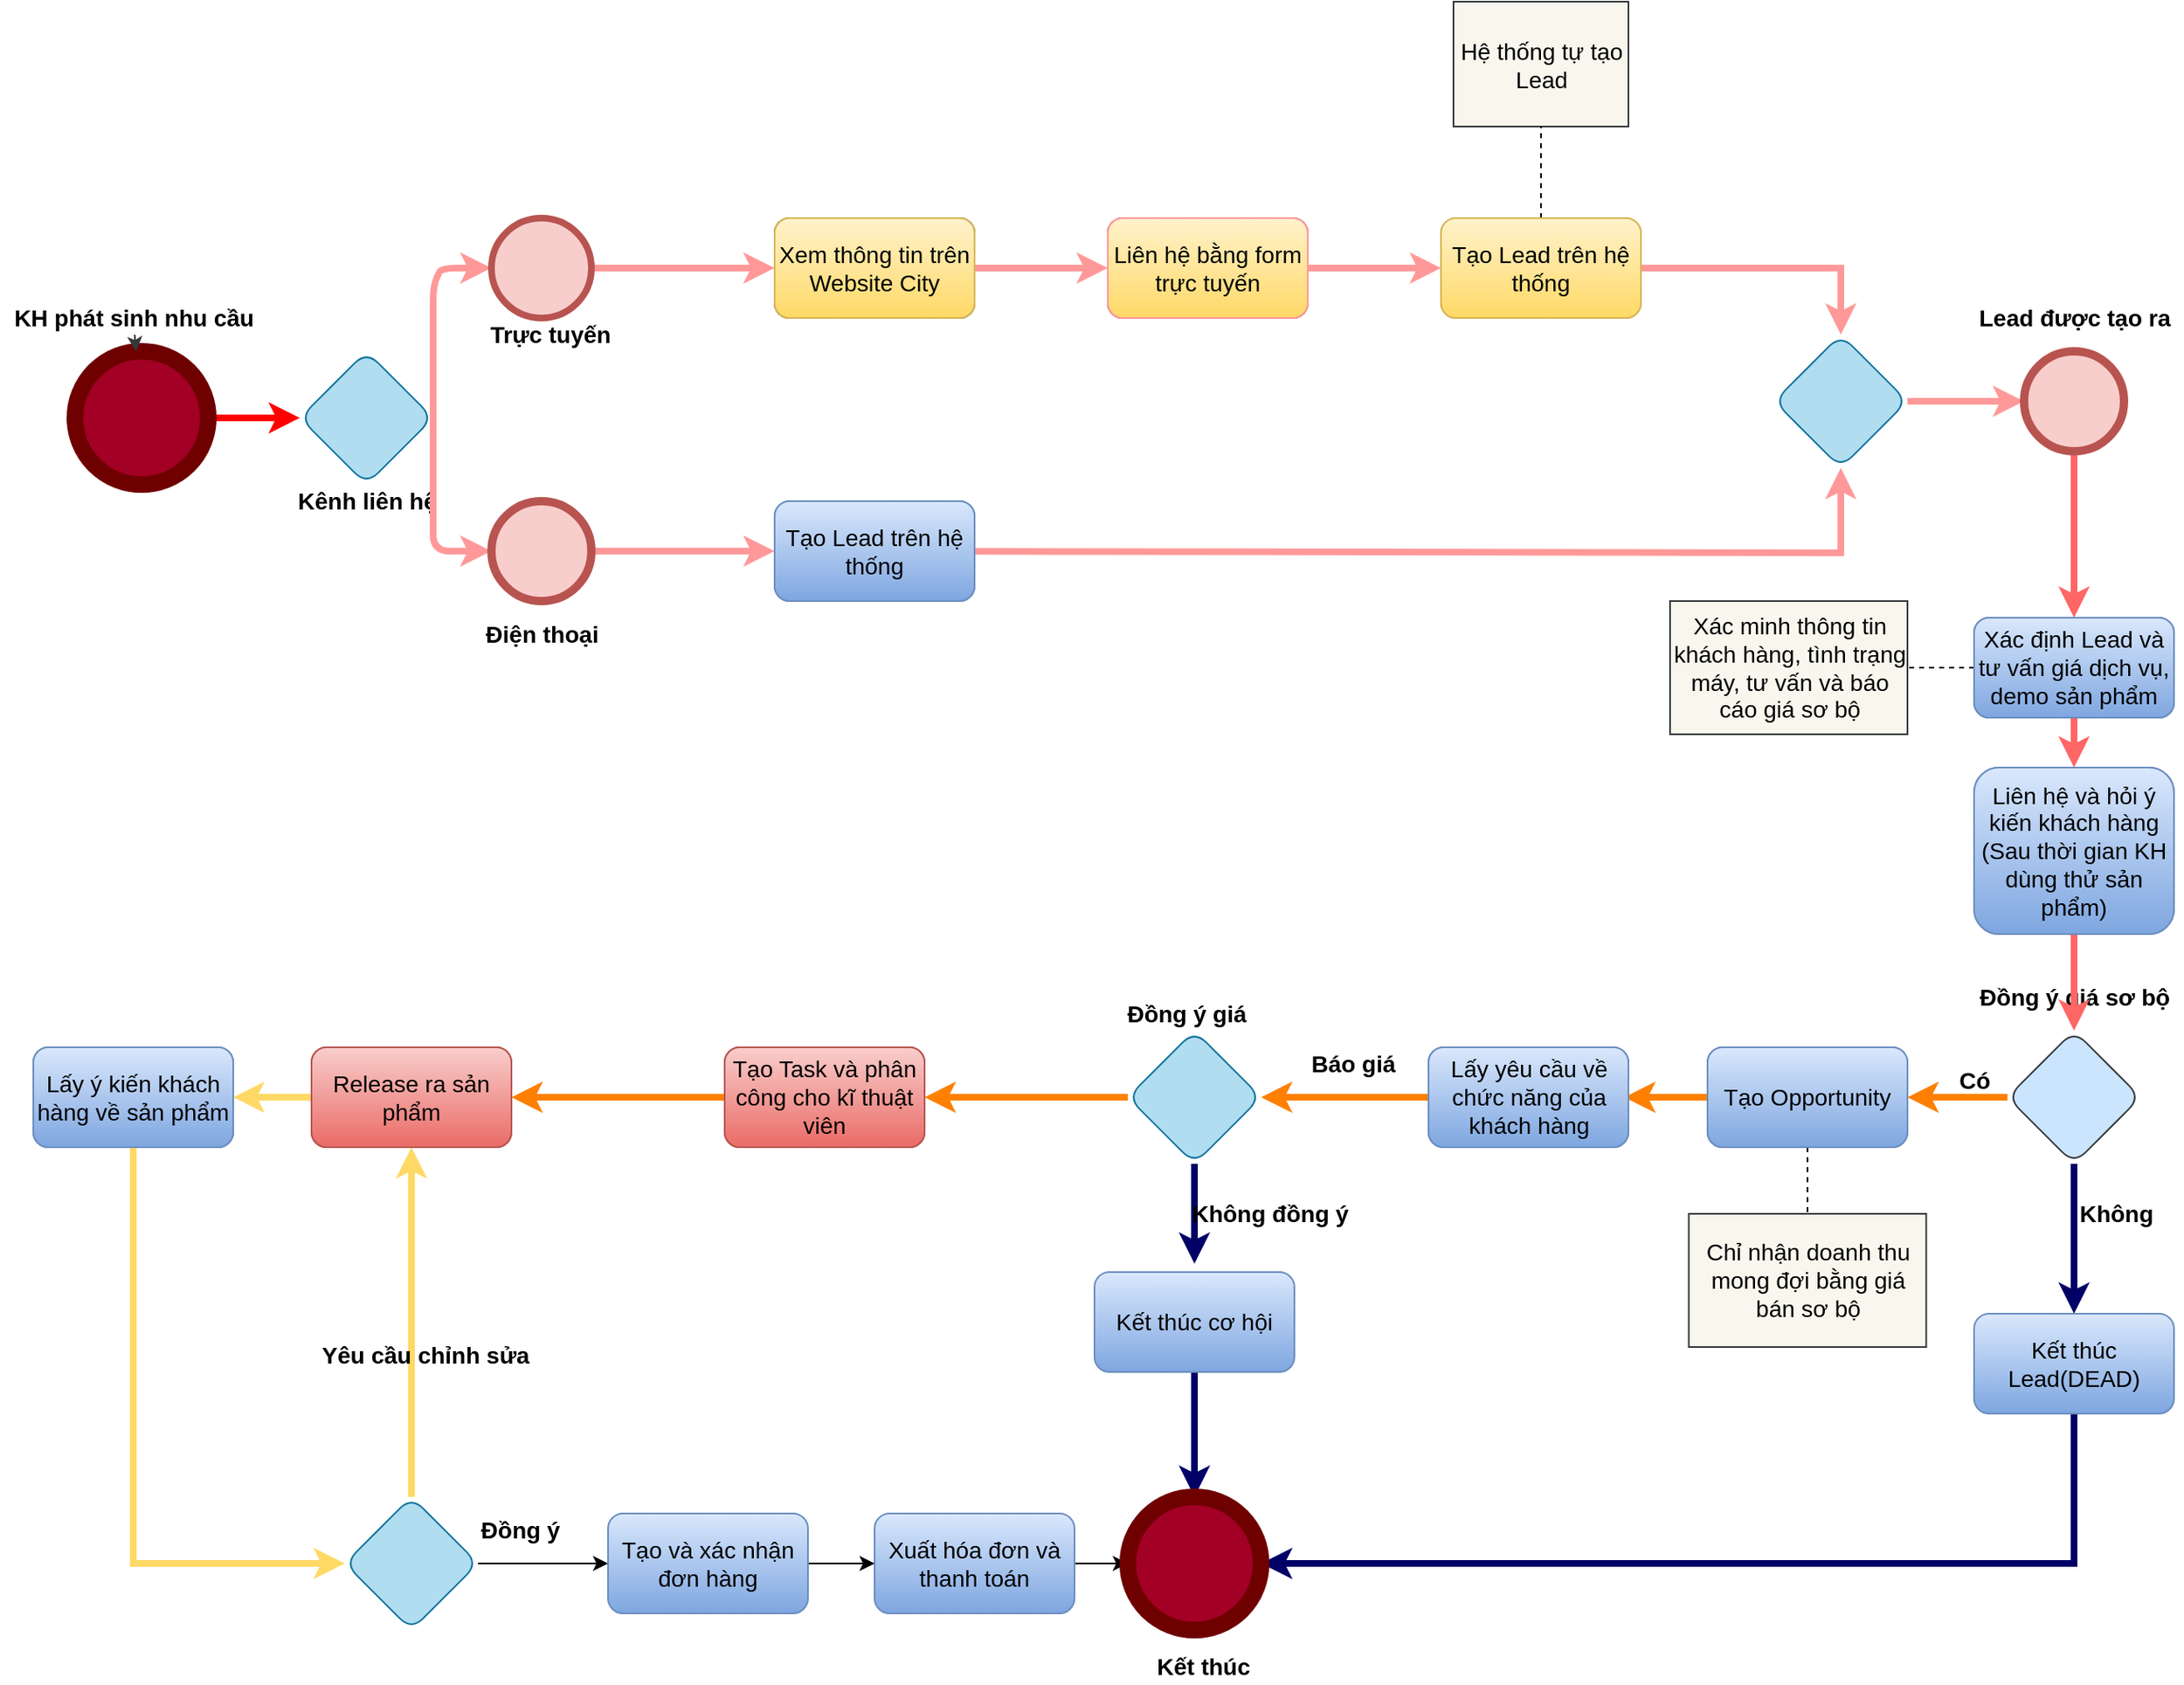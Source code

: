 <mxfile version="13.10.0" type="github">
  <diagram id="Qpi55SOyXjOFOmFOabGc" name="Page-1">
    <mxGraphModel dx="3119" dy="2265" grid="1" gridSize="10" guides="1" tooltips="1" connect="1" arrows="1" fold="1" page="1" pageScale="1" pageWidth="827" pageHeight="1169" background="none" math="0" shadow="0">
      <root>
        <mxCell id="0" />
        <mxCell id="1" parent="0" />
        <mxCell id="qd5R296KpSwkzRTT0nPw-32" value="" style="edgeStyle=none;rounded=0;orthogonalLoop=1;jettySize=auto;html=1;fontSize=14;strokeColor=#FF0000;strokeWidth=4;" edge="1" parent="1" source="vkYcAOggnafAFVCEIuby-1" target="qd5R296KpSwkzRTT0nPw-31">
          <mxGeometry relative="1" as="geometry" />
        </mxCell>
        <mxCell id="vkYcAOggnafAFVCEIuby-1" value="" style="ellipse;whiteSpace=wrap;html=1;fillColor=#a20025;strokeColor=#6F0000;fontColor=#ffffff;strokeWidth=10;fontSize=14;" parent="1" vertex="1">
          <mxGeometry x="-60" y="120" width="80" height="80" as="geometry" />
        </mxCell>
        <mxCell id="qd5R296KpSwkzRTT0nPw-144" value="" style="edgeStyle=none;rounded=0;orthogonalLoop=1;jettySize=auto;html=1;fillColor=#ffcc99;strokeColor=#36393d;fontSize=14;" edge="1" parent="1" source="vkYcAOggnafAFVCEIuby-2" target="vkYcAOggnafAFVCEIuby-1">
          <mxGeometry relative="1" as="geometry" />
        </mxCell>
        <mxCell id="vkYcAOggnafAFVCEIuby-2" value="&lt;font style=&quot;vertical-align: inherit; font-size: 14px;&quot;&gt;&lt;font style=&quot;vertical-align: inherit; font-size: 14px;&quot;&gt;KH phát sinh nhu cầu&lt;/font&gt;&lt;/font&gt;" style="text;html=1;align=center;verticalAlign=middle;resizable=0;points=[];autosize=1;fontSize=14;fontStyle=1" parent="1" vertex="1">
          <mxGeometry x="-105" y="90" width="160" height="20" as="geometry" />
        </mxCell>
        <mxCell id="vkYcAOggnafAFVCEIuby-5" value="&lt;font style=&quot;vertical-align: inherit; font-size: 14px;&quot;&gt;&lt;font style=&quot;vertical-align: inherit; font-size: 14px;&quot;&gt;Kênh liên hệ&lt;/font&gt;&lt;/font&gt;" style="text;html=1;align=center;verticalAlign=middle;resizable=0;points=[];autosize=1;fontSize=14;fontStyle=1" parent="1" vertex="1">
          <mxGeometry x="65" y="200" width="100" height="20" as="geometry" />
        </mxCell>
        <mxCell id="vkYcAOggnafAFVCEIuby-11" value="" style="endArrow=classic;html=1;exitX=1;exitY=0.5;exitDx=0;exitDy=0;entryX=0;entryY=0.5;entryDx=0;entryDy=0;fontSize=14;endSize=6;strokeWidth=4;strokeColor=#FF9999;" parent="1" edge="1" target="qd5R296KpSwkzRTT0nPw-64">
          <mxGeometry width="50" height="50" relative="1" as="geometry">
            <mxPoint x="155" y="160" as="sourcePoint" />
            <mxPoint x="185" y="80" as="targetPoint" />
            <Array as="points">
              <mxPoint x="155" y="80" />
              <mxPoint x="160" y="70" />
            </Array>
          </mxGeometry>
        </mxCell>
        <mxCell id="vkYcAOggnafAFVCEIuby-12" value="" style="endArrow=classic;html=1;exitX=1;exitY=0.5;exitDx=0;exitDy=0;entryX=0;entryY=0.5;entryDx=0;entryDy=0;entryPerimeter=0;fontSize=14;endSize=6;strokeWidth=4;strokeColor=#FF9999;" parent="1" edge="1" target="qd5R296KpSwkzRTT0nPw-65">
          <mxGeometry width="50" height="50" relative="1" as="geometry">
            <mxPoint x="155" y="160" as="sourcePoint" />
            <mxPoint x="185" y="250" as="targetPoint" />
            <Array as="points">
              <mxPoint x="155" y="240" />
            </Array>
          </mxGeometry>
        </mxCell>
        <mxCell id="vkYcAOggnafAFVCEIuby-15" value="" style="edgeStyle=orthogonalEdgeStyle;rounded=0;orthogonalLoop=1;jettySize=auto;html=1;fontSize=14;endSize=6;strokeWidth=4;strokeColor=#FF9999;" parent="1" source="vkYcAOggnafAFVCEIuby-13" target="vkYcAOggnafAFVCEIuby-14" edge="1">
          <mxGeometry relative="1" as="geometry" />
        </mxCell>
        <mxCell id="vkYcAOggnafAFVCEIuby-13" value="&lt;font style=&quot;vertical-align: inherit; font-size: 14px;&quot;&gt;&lt;font style=&quot;vertical-align: inherit; font-size: 14px;&quot;&gt;Xem thông tin trên Website City&lt;/font&gt;&lt;/font&gt;" style="rounded=1;whiteSpace=wrap;html=1;strokeWidth=1;fontSize=14;" parent="1" vertex="1">
          <mxGeometry x="360" y="40" width="120" height="60" as="geometry" />
        </mxCell>
        <mxCell id="vkYcAOggnafAFVCEIuby-17" value="" style="edgeStyle=orthogonalEdgeStyle;rounded=0;orthogonalLoop=1;jettySize=auto;html=1;fontSize=14;endSize=6;strokeWidth=4;strokeColor=#FF9999;" parent="1" source="vkYcAOggnafAFVCEIuby-14" target="vkYcAOggnafAFVCEIuby-16" edge="1">
          <mxGeometry relative="1" as="geometry" />
        </mxCell>
        <mxCell id="vkYcAOggnafAFVCEIuby-14" value="&lt;font style=&quot;vertical-align: inherit; font-size: 14px;&quot;&gt;&lt;font style=&quot;vertical-align: inherit; font-size: 14px;&quot;&gt;Liên hệ bằng form trực tuyến&lt;/font&gt;&lt;/font&gt;" style="whiteSpace=wrap;html=1;rounded=1;strokeWidth=1;fontSize=14;" parent="1" vertex="1">
          <mxGeometry x="560" y="40" width="120" height="60" as="geometry" />
        </mxCell>
        <mxCell id="qd5R296KpSwkzRTT0nPw-7" value="" style="rounded=0;orthogonalLoop=1;jettySize=auto;html=1;edgeStyle=orthogonalEdgeStyle;fontSize=14;endSize=6;strokeWidth=4;strokeColor=#FF9999;" edge="1" parent="1" source="vkYcAOggnafAFVCEIuby-16" target="qd5R296KpSwkzRTT0nPw-4">
          <mxGeometry relative="1" as="geometry" />
        </mxCell>
        <mxCell id="vkYcAOggnafAFVCEIuby-16" value="&lt;font style=&quot;vertical-align: inherit; font-size: 14px;&quot;&gt;&lt;font style=&quot;vertical-align: inherit; font-size: 14px;&quot;&gt;Tạo Lead trên hệ thống&lt;/font&gt;&lt;/font&gt;" style="whiteSpace=wrap;html=1;rounded=1;strokeWidth=1;fillColor=#fff2cc;strokeColor=#d6b656;gradientColor=#ffd966;fontSize=14;" parent="1" vertex="1">
          <mxGeometry x="760" y="40" width="120" height="60" as="geometry" />
        </mxCell>
        <mxCell id="qd5R296KpSwkzRTT0nPw-69" style="edgeStyle=none;rounded=0;orthogonalLoop=1;jettySize=auto;html=1;entryX=0.5;entryY=1;entryDx=0;entryDy=0;fontSize=14;endSize=6;strokeWidth=4;strokeColor=#FF9999;" edge="1" parent="1" source="qd5R296KpSwkzRTT0nPw-1" target="qd5R296KpSwkzRTT0nPw-4">
          <mxGeometry relative="1" as="geometry">
            <Array as="points">
              <mxPoint x="1000" y="241" />
            </Array>
          </mxGeometry>
        </mxCell>
        <mxCell id="qd5R296KpSwkzRTT0nPw-1" value="&lt;font style=&quot;vertical-align: inherit; font-size: 14px;&quot;&gt;&lt;font style=&quot;vertical-align: inherit; font-size: 14px;&quot;&gt;Tạo Lead trên hệ thống&lt;/font&gt;&lt;/font&gt;" style="whiteSpace=wrap;html=1;rounded=1;gradientColor=#7ea6e0;fillColor=#dae8fc;strokeColor=#6c8ebf;fontSize=14;" vertex="1" parent="1">
          <mxGeometry x="360" y="210" width="120" height="60" as="geometry" />
        </mxCell>
        <mxCell id="qd5R296KpSwkzRTT0nPw-10" value="" style="edgeStyle=none;rounded=0;orthogonalLoop=1;jettySize=auto;html=1;fontSize=14;entryX=0;entryY=0.5;entryDx=0;entryDy=0;strokeColor=#FF9999;strokeWidth=4;" edge="1" parent="1" source="qd5R296KpSwkzRTT0nPw-4" target="qd5R296KpSwkzRTT0nPw-149">
          <mxGeometry relative="1" as="geometry">
            <mxPoint x="1100" y="150" as="targetPoint" />
          </mxGeometry>
        </mxCell>
        <mxCell id="qd5R296KpSwkzRTT0nPw-4" value="" style="rhombus;whiteSpace=wrap;html=1;rounded=1;fontSize=14;fillColor=#b1ddf0;strokeColor=#10739e;" vertex="1" parent="1">
          <mxGeometry x="960" y="110" width="80" height="80" as="geometry" />
        </mxCell>
        <mxCell id="qd5R296KpSwkzRTT0nPw-13" value="" style="edgeStyle=none;rounded=0;orthogonalLoop=1;jettySize=auto;html=1;fontSize=14;exitX=0.5;exitY=1;exitDx=0;exitDy=0;fontColor=#EA6B66;strokeColor=#FF6666;strokeWidth=4;" edge="1" parent="1" source="qd5R296KpSwkzRTT0nPw-149" target="qd5R296KpSwkzRTT0nPw-12">
          <mxGeometry relative="1" as="geometry">
            <mxPoint x="1140" y="190" as="sourcePoint" />
          </mxGeometry>
        </mxCell>
        <mxCell id="qd5R296KpSwkzRTT0nPw-11" value="Lead được tạo ra" style="text;html=1;align=center;verticalAlign=middle;resizable=0;points=[];autosize=1;fontSize=14;fontStyle=1" vertex="1" parent="1">
          <mxGeometry x="1075" y="90" width="130" height="20" as="geometry" />
        </mxCell>
        <mxCell id="qd5R296KpSwkzRTT0nPw-100" style="edgeStyle=orthogonalEdgeStyle;rounded=0;orthogonalLoop=1;jettySize=auto;html=1;entryX=0.5;entryY=0;entryDx=0;entryDy=0;fontSize=14;fontColor=#EA6B66;strokeColor=#FF6666;strokeWidth=4;" edge="1" parent="1" source="qd5R296KpSwkzRTT0nPw-12" target="qd5R296KpSwkzRTT0nPw-98">
          <mxGeometry relative="1" as="geometry" />
        </mxCell>
        <mxCell id="qd5R296KpSwkzRTT0nPw-12" value="Xác định Lead và tư vấn giá dịch vụ, &lt;br style=&quot;font-size: 14px;&quot;&gt;demo sản phẩm" style="whiteSpace=wrap;html=1;rounded=1;gradientColor=#7ea6e0;fillColor=#dae8fc;strokeColor=#6c8ebf;fontSize=14;" vertex="1" parent="1">
          <mxGeometry x="1080" y="280" width="120" height="60" as="geometry" />
        </mxCell>
        <mxCell id="qd5R296KpSwkzRTT0nPw-36" value="" style="edgeStyle=none;rounded=0;orthogonalLoop=1;jettySize=auto;html=1;exitX=0;exitY=0.5;exitDx=0;exitDy=0;fontSize=14;strokeColor=#FF8000;strokeWidth=4;" edge="1" parent="1" source="qd5R296KpSwkzRTT0nPw-14" target="qd5R296KpSwkzRTT0nPw-35">
          <mxGeometry relative="1" as="geometry" />
        </mxCell>
        <mxCell id="qd5R296KpSwkzRTT0nPw-42" value="" style="edgeStyle=none;rounded=0;orthogonalLoop=1;jettySize=auto;html=1;fontSize=14;strokeColor=#000066;strokeWidth=4;" edge="1" parent="1" source="qd5R296KpSwkzRTT0nPw-14" target="qd5R296KpSwkzRTT0nPw-41">
          <mxGeometry relative="1" as="geometry" />
        </mxCell>
        <mxCell id="qd5R296KpSwkzRTT0nPw-14" value="" style="rhombus;whiteSpace=wrap;html=1;rounded=1;fontSize=14;fillColor=#cce5ff;strokeColor=#36393d;" vertex="1" parent="1">
          <mxGeometry x="1100" y="528" width="80" height="80" as="geometry" />
        </mxCell>
        <mxCell id="qd5R296KpSwkzRTT0nPw-31" value="" style="rhombus;whiteSpace=wrap;html=1;rounded=1;fontSize=14;fillColor=#b1ddf0;strokeColor=#10739e;" vertex="1" parent="1">
          <mxGeometry x="75" y="120" width="80" height="80" as="geometry" />
        </mxCell>
        <mxCell id="qd5R296KpSwkzRTT0nPw-33" value="Đồng ý giá sơ bộ" style="text;html=1;align=center;verticalAlign=middle;resizable=0;points=[];autosize=1;fontSize=14;fontStyle=1" vertex="1" parent="1">
          <mxGeometry x="1075" y="498" width="130" height="20" as="geometry" />
        </mxCell>
        <mxCell id="qd5R296KpSwkzRTT0nPw-38" value="" style="edgeStyle=none;rounded=0;orthogonalLoop=1;jettySize=auto;html=1;fontSize=14;strokeColor=#FF8000;strokeWidth=4;" edge="1" parent="1" source="qd5R296KpSwkzRTT0nPw-35">
          <mxGeometry relative="1" as="geometry">
            <mxPoint x="870" y="568" as="targetPoint" />
          </mxGeometry>
        </mxCell>
        <mxCell id="qd5R296KpSwkzRTT0nPw-35" value="Tạo Opportunity" style="whiteSpace=wrap;html=1;rounded=1;gradientColor=#7ea6e0;fillColor=#dae8fc;strokeColor=#6c8ebf;fontSize=14;" vertex="1" parent="1">
          <mxGeometry x="920" y="538" width="120" height="60" as="geometry" />
        </mxCell>
        <mxCell id="qd5R296KpSwkzRTT0nPw-48" value="" style="edgeStyle=none;rounded=0;orthogonalLoop=1;jettySize=auto;html=1;exitX=0;exitY=0.5;exitDx=0;exitDy=0;fontSize=14;strokeColor=#FF8000;strokeWidth=4;" edge="1" parent="1" source="qd5R296KpSwkzRTT0nPw-105" target="qd5R296KpSwkzRTT0nPw-47">
          <mxGeometry relative="1" as="geometry">
            <mxPoint x="722" y="568" as="sourcePoint" />
          </mxGeometry>
        </mxCell>
        <mxCell id="qd5R296KpSwkzRTT0nPw-119" style="edgeStyle=orthogonalEdgeStyle;rounded=0;orthogonalLoop=1;jettySize=auto;html=1;entryX=1;entryY=0.5;entryDx=0;entryDy=0;fontSize=14;strokeColor=#FF8000;strokeWidth=4;" edge="1" parent="1" source="qd5R296KpSwkzRTT0nPw-37" target="qd5R296KpSwkzRTT0nPw-50">
          <mxGeometry relative="1" as="geometry" />
        </mxCell>
        <mxCell id="qd5R296KpSwkzRTT0nPw-37" value="Tạo Task và phân công cho kĩ thuật viên" style="whiteSpace=wrap;html=1;rounded=1;fillColor=#f8cecc;strokeColor=#b85450;gradientColor=#ea6b66;fontSize=14;" vertex="1" parent="1">
          <mxGeometry x="330" y="538" width="120" height="60" as="geometry" />
        </mxCell>
        <mxCell id="qd5R296KpSwkzRTT0nPw-63" style="edgeStyle=none;rounded=0;orthogonalLoop=1;jettySize=auto;html=1;entryX=1;entryY=0.5;entryDx=0;entryDy=0;exitX=0.5;exitY=1;exitDx=0;exitDy=0;fontSize=14;strokeColor=#000066;strokeWidth=4;" edge="1" parent="1" source="qd5R296KpSwkzRTT0nPw-41" target="qd5R296KpSwkzRTT0nPw-58">
          <mxGeometry relative="1" as="geometry">
            <Array as="points">
              <mxPoint x="1140" y="848" />
            </Array>
          </mxGeometry>
        </mxCell>
        <mxCell id="qd5R296KpSwkzRTT0nPw-41" value="Kết thúc Lead(DEAD)" style="whiteSpace=wrap;html=1;rounded=1;gradientColor=#7ea6e0;fillColor=#dae8fc;strokeColor=#6c8ebf;fontSize=14;" vertex="1" parent="1">
          <mxGeometry x="1080" y="698" width="120" height="60" as="geometry" />
        </mxCell>
        <mxCell id="qd5R296KpSwkzRTT0nPw-43" value="Không" style="text;html=1;align=center;verticalAlign=middle;resizable=0;points=[];autosize=1;fontSize=14;fontStyle=1" vertex="1" parent="1">
          <mxGeometry x="1135" y="628" width="60" height="20" as="geometry" />
        </mxCell>
        <mxCell id="qd5R296KpSwkzRTT0nPw-44" value="Có" style="text;html=1;align=center;verticalAlign=middle;resizable=0;points=[];autosize=1;fontSize=14;fontStyle=1" vertex="1" parent="1">
          <mxGeometry x="1065" y="548" width="30" height="20" as="geometry" />
        </mxCell>
        <mxCell id="qd5R296KpSwkzRTT0nPw-87" style="edgeStyle=orthogonalEdgeStyle;rounded=0;orthogonalLoop=1;jettySize=auto;html=1;fontSize=14;strokeColor=#000066;strokeWidth=4;" edge="1" parent="1" source="qd5R296KpSwkzRTT0nPw-47">
          <mxGeometry relative="1" as="geometry">
            <mxPoint x="612" y="668" as="targetPoint" />
          </mxGeometry>
        </mxCell>
        <mxCell id="qd5R296KpSwkzRTT0nPw-123" style="edgeStyle=orthogonalEdgeStyle;rounded=0;orthogonalLoop=1;jettySize=auto;html=1;fontSize=14;strokeColor=#FF8000;strokeWidth=4;" edge="1" parent="1" source="qd5R296KpSwkzRTT0nPw-47" target="qd5R296KpSwkzRTT0nPw-37">
          <mxGeometry relative="1" as="geometry" />
        </mxCell>
        <mxCell id="qd5R296KpSwkzRTT0nPw-47" value="" style="rhombus;whiteSpace=wrap;html=1;rounded=1;fontSize=14;fillColor=#b1ddf0;strokeColor=#10739e;" vertex="1" parent="1">
          <mxGeometry x="572" y="528" width="80" height="80" as="geometry" />
        </mxCell>
        <mxCell id="qd5R296KpSwkzRTT0nPw-49" value="Báo giá" style="text;html=1;align=center;verticalAlign=middle;resizable=0;points=[];autosize=1;fontSize=14;fontStyle=1;strokeWidth=4;" vertex="1" parent="1">
          <mxGeometry x="672" y="538" width="70" height="20" as="geometry" />
        </mxCell>
        <mxCell id="qd5R296KpSwkzRTT0nPw-110" value="" style="edgeStyle=orthogonalEdgeStyle;rounded=0;orthogonalLoop=1;jettySize=auto;html=1;fontSize=14;fillColor=#fad7ac;strokeColor=#FFD966;strokeWidth=4;" edge="1" parent="1" source="qd5R296KpSwkzRTT0nPw-50" target="qd5R296KpSwkzRTT0nPw-107">
          <mxGeometry relative="1" as="geometry" />
        </mxCell>
        <mxCell id="qd5R296KpSwkzRTT0nPw-50" value="Release ra sản phẩm" style="whiteSpace=wrap;html=1;rounded=1;fillColor=#f8cecc;strokeColor=#b85450;gradientColor=#ea6b66;fontSize=14;" vertex="1" parent="1">
          <mxGeometry x="82" y="538" width="120" height="60" as="geometry" />
        </mxCell>
        <mxCell id="qd5R296KpSwkzRTT0nPw-59" value="" style="edgeStyle=none;rounded=0;orthogonalLoop=1;jettySize=auto;html=1;fontSize=14;" edge="1" parent="1" source="qd5R296KpSwkzRTT0nPw-56" target="qd5R296KpSwkzRTT0nPw-58">
          <mxGeometry relative="1" as="geometry" />
        </mxCell>
        <mxCell id="qd5R296KpSwkzRTT0nPw-56" value="Xuất hóa đơn và thanh toán" style="whiteSpace=wrap;html=1;rounded=1;gradientColor=#7ea6e0;fillColor=#dae8fc;strokeColor=#6c8ebf;fontSize=14;" vertex="1" parent="1">
          <mxGeometry x="420" y="818" width="120" height="60" as="geometry" />
        </mxCell>
        <mxCell id="qd5R296KpSwkzRTT0nPw-68" value="" style="edgeStyle=none;rounded=0;orthogonalLoop=1;jettySize=auto;html=1;fontSize=14;endSize=6;strokeWidth=4;strokeColor=#FF9999;" edge="1" parent="1" source="qd5R296KpSwkzRTT0nPw-64" target="vkYcAOggnafAFVCEIuby-13">
          <mxGeometry relative="1" as="geometry" />
        </mxCell>
        <mxCell id="qd5R296KpSwkzRTT0nPw-64" value="" style="ellipse;whiteSpace=wrap;html=1;aspect=fixed;strokeWidth=4;fillColor=#f8cecc;strokeColor=#b85450;fontSize=14;" vertex="1" parent="1">
          <mxGeometry x="190" y="40" width="60" height="60" as="geometry" />
        </mxCell>
        <mxCell id="qd5R296KpSwkzRTT0nPw-70" value="" style="edgeStyle=none;rounded=0;orthogonalLoop=1;jettySize=auto;html=1;fontSize=14;endSize=6;strokeWidth=4;strokeColor=#FF9999;" edge="1" parent="1" source="qd5R296KpSwkzRTT0nPw-65" target="qd5R296KpSwkzRTT0nPw-1">
          <mxGeometry relative="1" as="geometry" />
        </mxCell>
        <mxCell id="qd5R296KpSwkzRTT0nPw-65" value="" style="ellipse;whiteSpace=wrap;html=1;aspect=fixed;strokeWidth=5;fillColor=#f8cecc;strokeColor=#b85450;fontSize=14;" vertex="1" parent="1">
          <mxGeometry x="190" y="210" width="60" height="60" as="geometry" />
        </mxCell>
        <mxCell id="qd5R296KpSwkzRTT0nPw-66" value="Trực tuyến" style="text;html=1;align=center;verticalAlign=middle;resizable=0;points=[];autosize=1;fontSize=14;fontStyle=1" vertex="1" parent="1">
          <mxGeometry x="180" y="100" width="90" height="20" as="geometry" />
        </mxCell>
        <mxCell id="qd5R296KpSwkzRTT0nPw-67" value="Điện thoại" style="text;html=1;align=center;verticalAlign=middle;resizable=0;points=[];autosize=1;fontSize=14;fontStyle=1" vertex="1" parent="1">
          <mxGeometry x="180" y="280" width="80" height="20" as="geometry" />
        </mxCell>
        <mxCell id="qd5R296KpSwkzRTT0nPw-78" value="Hệ thống tự tạo Lead" style="rounded=0;whiteSpace=wrap;html=1;strokeColor=#36393d;strokeWidth=1;fontSize=14;fillColor=#f9f7ed;" vertex="1" parent="1">
          <mxGeometry x="767.5" y="-90" width="105" height="75" as="geometry" />
        </mxCell>
        <mxCell id="qd5R296KpSwkzRTT0nPw-80" value="" style="endArrow=none;dashed=1;html=1;exitX=0.5;exitY=0;exitDx=0;exitDy=0;entryX=0.5;entryY=1;entryDx=0;entryDy=0;fontSize=14;" edge="1" parent="1" source="vkYcAOggnafAFVCEIuby-16" target="qd5R296KpSwkzRTT0nPw-78">
          <mxGeometry width="50" height="50" relative="1" as="geometry">
            <mxPoint x="610" as="sourcePoint" />
            <mxPoint x="660" y="-50" as="targetPoint" />
          </mxGeometry>
        </mxCell>
        <mxCell id="qd5R296KpSwkzRTT0nPw-82" value="Xác minh thông tin khách hàng, tình trạng máy, tư vấn và báo cáo giá sơ bộ" style="rounded=0;whiteSpace=wrap;html=1;strokeColor=#36393d;strokeWidth=1;fontSize=14;fillColor=#f9f7ed;" vertex="1" parent="1">
          <mxGeometry x="897.5" y="270" width="142.5" height="80" as="geometry" />
        </mxCell>
        <mxCell id="qd5R296KpSwkzRTT0nPw-83" value="" style="endArrow=none;dashed=1;html=1;exitX=0;exitY=0.5;exitDx=0;exitDy=0;entryX=1;entryY=0.5;entryDx=0;entryDy=0;fontSize=14;" edge="1" parent="1" source="qd5R296KpSwkzRTT0nPw-12" target="qd5R296KpSwkzRTT0nPw-82">
          <mxGeometry width="50" height="50" relative="1" as="geometry">
            <mxPoint x="990" y="412" as="sourcePoint" />
            <mxPoint x="990" y="357" as="targetPoint" />
          </mxGeometry>
        </mxCell>
        <mxCell id="qd5R296KpSwkzRTT0nPw-84" value="Chỉ nhận doanh thu mong đợi bằng giá bán sơ bộ" style="rounded=0;whiteSpace=wrap;html=1;strokeColor=#36393d;strokeWidth=1;fontSize=14;fillColor=#f9f7ed;" vertex="1" parent="1">
          <mxGeometry x="908.75" y="638" width="142.5" height="80" as="geometry" />
        </mxCell>
        <mxCell id="qd5R296KpSwkzRTT0nPw-85" value="" style="endArrow=none;dashed=1;html=1;exitX=0.5;exitY=1;exitDx=0;exitDy=0;entryX=0.5;entryY=0;entryDx=0;entryDy=0;fontSize=14;" edge="1" parent="1" source="qd5R296KpSwkzRTT0nPw-35" target="qd5R296KpSwkzRTT0nPw-84">
          <mxGeometry width="50" height="50" relative="1" as="geometry">
            <mxPoint x="1090" y="438" as="sourcePoint" />
            <mxPoint x="1002.5" y="438" as="targetPoint" />
          </mxGeometry>
        </mxCell>
        <mxCell id="qd5R296KpSwkzRTT0nPw-86" value="Đồng ý giá" style="text;html=1;align=center;verticalAlign=middle;resizable=0;points=[];autosize=1;fontSize=14;fontStyle=1" vertex="1" parent="1">
          <mxGeometry x="562" y="508" width="90" height="20" as="geometry" />
        </mxCell>
        <mxCell id="qd5R296KpSwkzRTT0nPw-88" value="Không đồng ý" style="text;html=1;align=center;verticalAlign=middle;resizable=0;points=[];autosize=1;fontSize=14;fontStyle=1" vertex="1" parent="1">
          <mxGeometry x="602" y="628" width="110" height="20" as="geometry" />
        </mxCell>
        <mxCell id="qd5R296KpSwkzRTT0nPw-90" style="edgeStyle=orthogonalEdgeStyle;rounded=0;orthogonalLoop=1;jettySize=auto;html=1;fontSize=14;strokeColor=#000066;strokeWidth=4;" edge="1" parent="1" source="qd5R296KpSwkzRTT0nPw-89" target="qd5R296KpSwkzRTT0nPw-58">
          <mxGeometry relative="1" as="geometry" />
        </mxCell>
        <mxCell id="qd5R296KpSwkzRTT0nPw-89" value="Kết thúc cơ hội" style="rounded=1;whiteSpace=wrap;html=1;strokeColor=#6c8ebf;strokeWidth=1;gradientColor=#7ea6e0;fillColor=#dae8fc;fontSize=14;" vertex="1" parent="1">
          <mxGeometry x="552" y="673" width="120" height="60" as="geometry" />
        </mxCell>
        <mxCell id="qd5R296KpSwkzRTT0nPw-101" style="edgeStyle=orthogonalEdgeStyle;rounded=0;orthogonalLoop=1;jettySize=auto;html=1;fontSize=14;fontColor=#EA6B66;strokeColor=#FF6666;strokeWidth=4;" edge="1" parent="1" source="qd5R296KpSwkzRTT0nPw-98" target="qd5R296KpSwkzRTT0nPw-14">
          <mxGeometry relative="1" as="geometry" />
        </mxCell>
        <mxCell id="qd5R296KpSwkzRTT0nPw-98" value="Liên hệ và hỏi ý kiến khách hàng&lt;br style=&quot;font-size: 14px;&quot;&gt;(Sau thời gian KH dùng thử sản phẩm)" style="rounded=1;whiteSpace=wrap;html=1;strokeColor=#6c8ebf;strokeWidth=1;gradientColor=#7ea6e0;fillColor=#dae8fc;fontSize=14;" vertex="1" parent="1">
          <mxGeometry x="1080" y="370" width="120" height="100" as="geometry" />
        </mxCell>
        <mxCell id="qd5R296KpSwkzRTT0nPw-105" value="Lấy yêu cầu về chức năng của khách hàng" style="rounded=1;whiteSpace=wrap;html=1;strokeColor=#6c8ebf;strokeWidth=1;gradientColor=#7ea6e0;fillColor=#dae8fc;fontSize=14;" vertex="1" parent="1">
          <mxGeometry x="752.5" y="538" width="120" height="60" as="geometry" />
        </mxCell>
        <mxCell id="qd5R296KpSwkzRTT0nPw-143" style="edgeStyle=none;rounded=0;orthogonalLoop=1;jettySize=auto;html=1;entryX=0;entryY=0.5;entryDx=0;entryDy=0;fontSize=14;fillColor=#fad7ac;strokeColor=#FFD966;strokeWidth=4;" edge="1" parent="1" source="qd5R296KpSwkzRTT0nPw-107" target="qd5R296KpSwkzRTT0nPw-108">
          <mxGeometry relative="1" as="geometry">
            <Array as="points">
              <mxPoint x="-25" y="848" />
            </Array>
          </mxGeometry>
        </mxCell>
        <mxCell id="qd5R296KpSwkzRTT0nPw-107" value="Lấy ý kiến khách hàng về sản phẩm" style="rounded=1;whiteSpace=wrap;html=1;strokeColor=#6c8ebf;strokeWidth=1;gradientColor=#7ea6e0;fillColor=#dae8fc;fontSize=14;" vertex="1" parent="1">
          <mxGeometry x="-85" y="538" width="120" height="60" as="geometry" />
        </mxCell>
        <mxCell id="qd5R296KpSwkzRTT0nPw-133" style="edgeStyle=orthogonalEdgeStyle;rounded=0;orthogonalLoop=1;jettySize=auto;html=1;entryX=0;entryY=0.5;entryDx=0;entryDy=0;fontSize=14;" edge="1" parent="1" source="qd5R296KpSwkzRTT0nPw-108" target="qd5R296KpSwkzRTT0nPw-54">
          <mxGeometry relative="1" as="geometry" />
        </mxCell>
        <mxCell id="qd5R296KpSwkzRTT0nPw-141" style="edgeStyle=none;rounded=0;orthogonalLoop=1;jettySize=auto;html=1;entryX=0.5;entryY=1;entryDx=0;entryDy=0;fontSize=14;fillColor=#fad7ac;strokeColor=#FFD966;strokeWidth=4;" edge="1" parent="1" source="qd5R296KpSwkzRTT0nPw-108" target="qd5R296KpSwkzRTT0nPw-50">
          <mxGeometry relative="1" as="geometry" />
        </mxCell>
        <mxCell id="qd5R296KpSwkzRTT0nPw-108" value="" style="rhombus;whiteSpace=wrap;html=1;rounded=1;strokeColor=#10739e;strokeWidth=1;fontSize=14;fillColor=#b1ddf0;" vertex="1" parent="1">
          <mxGeometry x="102" y="808" width="80" height="80" as="geometry" />
        </mxCell>
        <mxCell id="qd5R296KpSwkzRTT0nPw-124" value="Yêu cầu chỉnh sửa" style="text;html=1;align=center;verticalAlign=middle;resizable=0;points=[];autosize=1;fontSize=14;fontStyle=1" vertex="1" parent="1">
          <mxGeometry x="80" y="713" width="140" height="20" as="geometry" />
        </mxCell>
        <mxCell id="qd5R296KpSwkzRTT0nPw-132" style="edgeStyle=orthogonalEdgeStyle;rounded=0;orthogonalLoop=1;jettySize=auto;html=1;entryX=0;entryY=0.5;entryDx=0;entryDy=0;fontSize=14;" edge="1" parent="1" source="qd5R296KpSwkzRTT0nPw-54" target="qd5R296KpSwkzRTT0nPw-56">
          <mxGeometry relative="1" as="geometry" />
        </mxCell>
        <mxCell id="qd5R296KpSwkzRTT0nPw-54" value="Tạo và xác nhận đơn hàng" style="whiteSpace=wrap;html=1;rounded=1;gradientColor=#7ea6e0;fillColor=#dae8fc;strokeColor=#6c8ebf;fontSize=14;" vertex="1" parent="1">
          <mxGeometry x="260" y="818" width="120" height="60" as="geometry" />
        </mxCell>
        <mxCell id="qd5R296KpSwkzRTT0nPw-131" value="Đồng ý" style="text;html=1;align=center;verticalAlign=middle;resizable=0;points=[];autosize=1;fontSize=14;fontStyle=1" vertex="1" parent="1">
          <mxGeometry x="177" y="818" width="60" height="20" as="geometry" />
        </mxCell>
        <mxCell id="qd5R296KpSwkzRTT0nPw-139" value="&lt;font style=&quot;vertical-align: inherit; font-size: 14px;&quot;&gt;&lt;font style=&quot;vertical-align: inherit; font-size: 14px;&quot;&gt;Xem thông tin trên Website City&lt;/font&gt;&lt;/font&gt;" style="rounded=1;whiteSpace=wrap;html=1;strokeWidth=1;fillColor=#fff2cc;strokeColor=#d6b656;gradientColor=#ffd966;fontSize=14;" vertex="1" parent="1">
          <mxGeometry x="360" y="40" width="120" height="60" as="geometry" />
        </mxCell>
        <mxCell id="qd5R296KpSwkzRTT0nPw-140" value="&lt;font style=&quot;vertical-align: inherit; font-size: 14px;&quot;&gt;&lt;font style=&quot;vertical-align: inherit; font-size: 14px;&quot;&gt;Liên hệ bằng form trực tuyến&lt;/font&gt;&lt;/font&gt;" style="whiteSpace=wrap;html=1;rounded=1;strokeWidth=1;fillColor=#fff2cc;gradientColor=#ffd966;fontSize=14;strokeColor=#FF9999;" vertex="1" parent="1">
          <mxGeometry x="560" y="40" width="120" height="60" as="geometry" />
        </mxCell>
        <mxCell id="qd5R296KpSwkzRTT0nPw-60" value="Kết thúc" style="text;html=1;align=center;verticalAlign=middle;resizable=0;points=[];autosize=1;fontSize=14;fontStyle=1" vertex="1" parent="1">
          <mxGeometry x="582" y="900" width="70" height="20" as="geometry" />
        </mxCell>
        <mxCell id="qd5R296KpSwkzRTT0nPw-58" value="" style="ellipse;whiteSpace=wrap;html=1;rounded=1;fillColor=#a20025;strokeColor=#6F0000;fontColor=#ffffff;strokeWidth=10;fontSize=14;" vertex="1" parent="1">
          <mxGeometry x="572" y="808" width="80" height="80" as="geometry" />
        </mxCell>
        <mxCell id="qd5R296KpSwkzRTT0nPw-149" value="" style="ellipse;whiteSpace=wrap;html=1;aspect=fixed;strokeWidth=5;fillColor=#f8cecc;strokeColor=#b85450;fontSize=14;" vertex="1" parent="1">
          <mxGeometry x="1110" y="120" width="60" height="60" as="geometry" />
        </mxCell>
        <mxCell id="qd5R296KpSwkzRTT0nPw-156" value="Lấy ý kiến khách hàng về sản phẩm" style="rounded=1;whiteSpace=wrap;html=1;strokeColor=#6c8ebf;strokeWidth=1;gradientColor=#7ea6e0;fillColor=#dae8fc;fontSize=14;" vertex="1" parent="1">
          <mxGeometry x="-85" y="538" width="120" height="60" as="geometry" />
        </mxCell>
        <mxCell id="qd5R296KpSwkzRTT0nPw-157" value="Release ra sản phẩm" style="whiteSpace=wrap;html=1;rounded=1;fillColor=#f8cecc;strokeColor=#b85450;gradientColor=#ea6b66;fontSize=14;" vertex="1" parent="1">
          <mxGeometry x="82" y="538" width="120" height="60" as="geometry" />
        </mxCell>
        <mxCell id="qd5R296KpSwkzRTT0nPw-158" value="Tạo Task và phân công cho kĩ thuật viên" style="whiteSpace=wrap;html=1;rounded=1;fillColor=#f8cecc;strokeColor=#b85450;gradientColor=#ea6b66;fontSize=14;" vertex="1" parent="1">
          <mxGeometry x="330" y="538" width="120" height="60" as="geometry" />
        </mxCell>
        <mxCell id="qd5R296KpSwkzRTT0nPw-159" value="Lấy yêu cầu về chức năng của khách hàng" style="rounded=1;whiteSpace=wrap;html=1;strokeColor=#6c8ebf;strokeWidth=1;gradientColor=#7ea6e0;fillColor=#dae8fc;fontSize=14;" vertex="1" parent="1">
          <mxGeometry x="752.5" y="538" width="120" height="60" as="geometry" />
        </mxCell>
        <mxCell id="qd5R296KpSwkzRTT0nPw-160" value="Tạo Opportunity" style="whiteSpace=wrap;html=1;rounded=1;gradientColor=#7ea6e0;fillColor=#dae8fc;strokeColor=#6c8ebf;fontSize=14;" vertex="1" parent="1">
          <mxGeometry x="920" y="538" width="120" height="60" as="geometry" />
        </mxCell>
        <mxCell id="qd5R296KpSwkzRTT0nPw-161" value="Liên hệ và hỏi ý kiến khách hàng&lt;br style=&quot;font-size: 14px;&quot;&gt;(Sau thời gian KH dùng thử sản phẩm)" style="rounded=1;whiteSpace=wrap;html=1;strokeColor=#6c8ebf;strokeWidth=1;gradientColor=#7ea6e0;fillColor=#dae8fc;fontSize=14;" vertex="1" parent="1">
          <mxGeometry x="1080" y="370" width="120" height="100" as="geometry" />
        </mxCell>
        <mxCell id="qd5R296KpSwkzRTT0nPw-162" value="Xác định Lead và tư vấn giá dịch vụ, &lt;br style=&quot;font-size: 14px;&quot;&gt;demo sản phẩm" style="whiteSpace=wrap;html=1;rounded=1;gradientColor=#7ea6e0;fillColor=#dae8fc;strokeColor=#6c8ebf;fontSize=14;" vertex="1" parent="1">
          <mxGeometry x="1080" y="280" width="120" height="60" as="geometry" />
        </mxCell>
        <mxCell id="qd5R296KpSwkzRTT0nPw-163" value="&lt;font style=&quot;vertical-align: inherit; font-size: 14px;&quot;&gt;&lt;font style=&quot;vertical-align: inherit; font-size: 14px;&quot;&gt;Tạo Lead trên hệ thống&lt;/font&gt;&lt;/font&gt;" style="whiteSpace=wrap;html=1;rounded=1;strokeWidth=1;fillColor=#fff2cc;strokeColor=#d6b656;gradientColor=#ffd966;fontSize=14;" vertex="1" parent="1">
          <mxGeometry x="760" y="40" width="120" height="60" as="geometry" />
        </mxCell>
        <mxCell id="qd5R296KpSwkzRTT0nPw-164" value="&lt;font style=&quot;vertical-align: inherit; font-size: 14px;&quot;&gt;&lt;font style=&quot;vertical-align: inherit; font-size: 14px;&quot;&gt;Liên hệ bằng form trực tuyến&lt;/font&gt;&lt;/font&gt;" style="whiteSpace=wrap;html=1;rounded=1;strokeWidth=1;fillColor=#fff2cc;gradientColor=#ffd966;fontSize=14;strokeColor=#FF9999;" vertex="1" parent="1">
          <mxGeometry x="560" y="40" width="120" height="60" as="geometry" />
        </mxCell>
        <mxCell id="qd5R296KpSwkzRTT0nPw-165" value="&lt;font style=&quot;vertical-align: inherit; font-size: 14px;&quot;&gt;&lt;font style=&quot;vertical-align: inherit; font-size: 14px;&quot;&gt;Xem thông tin trên Website City&lt;/font&gt;&lt;/font&gt;" style="rounded=1;whiteSpace=wrap;html=1;strokeWidth=1;fillColor=#fff2cc;strokeColor=#d6b656;gradientColor=#ffd966;fontSize=14;" vertex="1" parent="1">
          <mxGeometry x="360" y="40" width="120" height="60" as="geometry" />
        </mxCell>
        <mxCell id="qd5R296KpSwkzRTT0nPw-166" value="&lt;font style=&quot;vertical-align: inherit; font-size: 14px;&quot;&gt;&lt;font style=&quot;vertical-align: inherit; font-size: 14px;&quot;&gt;Tạo Lead trên hệ thống&lt;/font&gt;&lt;/font&gt;" style="whiteSpace=wrap;html=1;rounded=1;gradientColor=#7ea6e0;fillColor=#dae8fc;strokeColor=#6c8ebf;fontSize=14;" vertex="1" parent="1">
          <mxGeometry x="360" y="210" width="120" height="60" as="geometry" />
        </mxCell>
      </root>
    </mxGraphModel>
  </diagram>
</mxfile>
